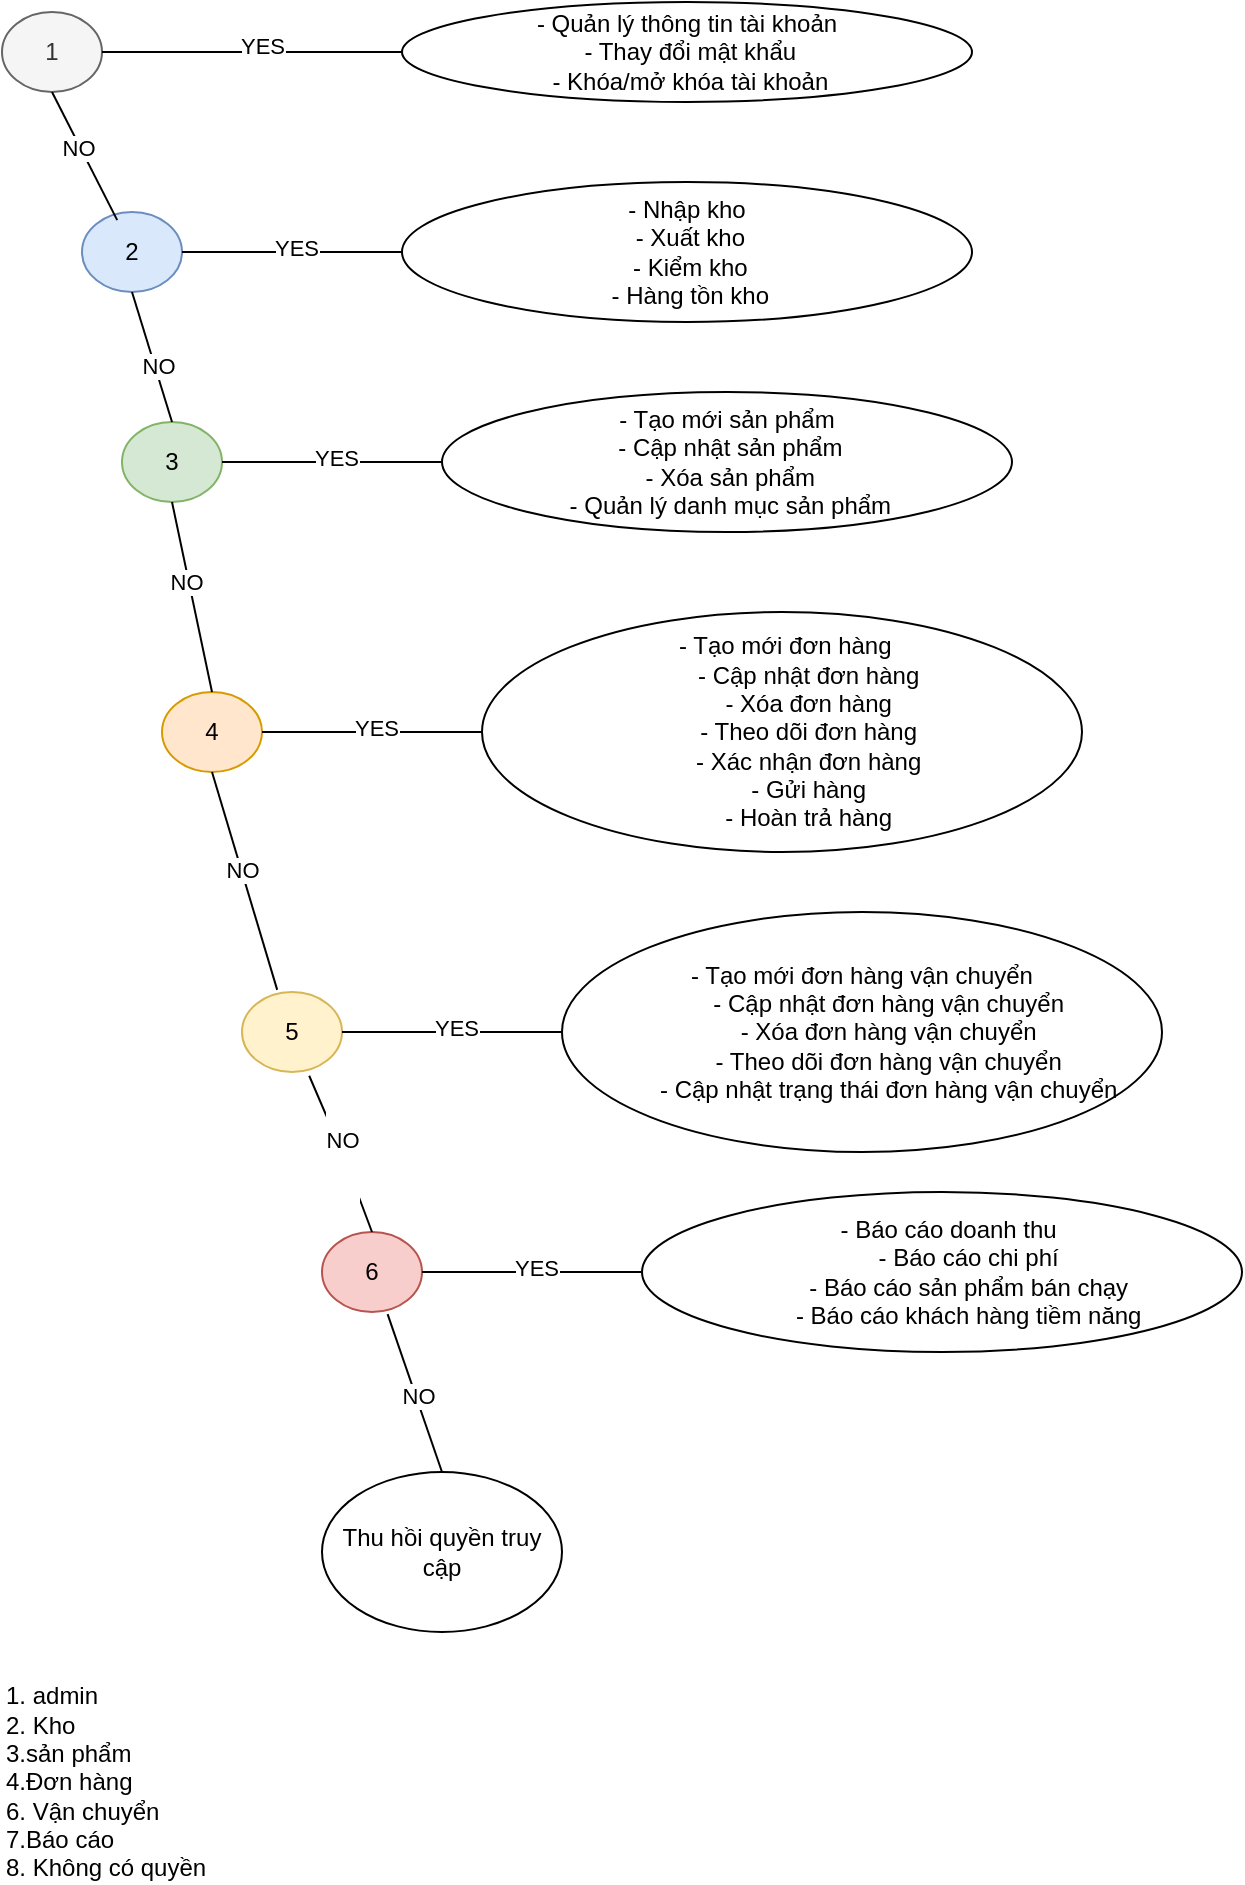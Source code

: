 <mxfile version="22.1.3" type="github">
  <diagram name="Page-1" id="Y4vfuY8mGrBptqNZzy3U">
    <mxGraphModel dx="2605" dy="1338" grid="1" gridSize="10" guides="1" tooltips="1" connect="1" arrows="1" fold="1" page="1" pageScale="1" pageWidth="850" pageHeight="1100" math="0" shadow="0">
      <root>
        <mxCell id="0" />
        <mxCell id="1" parent="0" />
        <mxCell id="M4Iz_bIzvgGfSe2aX1d4-1" value="1" style="ellipse;whiteSpace=wrap;html=1;fillColor=#f5f5f5;fontColor=#333333;strokeColor=#666666;" vertex="1" parent="1">
          <mxGeometry x="90" y="110" width="50" height="40" as="geometry" />
        </mxCell>
        <mxCell id="M4Iz_bIzvgGfSe2aX1d4-3" value="2" style="ellipse;whiteSpace=wrap;html=1;fillColor=#dae8fc;strokeColor=#6c8ebf;" vertex="1" parent="1">
          <mxGeometry x="130" y="210" width="50" height="40" as="geometry" />
        </mxCell>
        <mxCell id="M4Iz_bIzvgGfSe2aX1d4-4" value="        - Quản lý thông tin tài khoản&lt;br&gt;&amp;nbsp;- Thay đổi mật khẩu&lt;br&gt;&amp;nbsp;- Khóa/mở khóa tài khoản" style="ellipse;whiteSpace=wrap;html=1;align=center;" vertex="1" parent="1">
          <mxGeometry x="290" y="105" width="285" height="50" as="geometry" />
        </mxCell>
        <mxCell id="M4Iz_bIzvgGfSe2aX1d4-5" value="" style="endArrow=none;html=1;rounded=0;entryX=0;entryY=0.5;entryDx=0;entryDy=0;exitX=1;exitY=0.5;exitDx=0;exitDy=0;" edge="1" parent="1" source="M4Iz_bIzvgGfSe2aX1d4-1" target="M4Iz_bIzvgGfSe2aX1d4-4">
          <mxGeometry width="50" height="50" relative="1" as="geometry">
            <mxPoint x="230" y="200" as="sourcePoint" />
            <mxPoint x="280" y="160" as="targetPoint" />
          </mxGeometry>
        </mxCell>
        <mxCell id="M4Iz_bIzvgGfSe2aX1d4-6" value="YES" style="edgeLabel;html=1;align=center;verticalAlign=middle;resizable=0;points=[];" vertex="1" connectable="0" parent="M4Iz_bIzvgGfSe2aX1d4-5">
          <mxGeometry x="0.063" y="3" relative="1" as="geometry">
            <mxPoint as="offset" />
          </mxGeometry>
        </mxCell>
        <mxCell id="M4Iz_bIzvgGfSe2aX1d4-7" value="- Nhập kho&lt;br&gt;&amp;nbsp;- Xuất kho&lt;br&gt;&amp;nbsp;- Kiểm kho&lt;br&gt;&amp;nbsp;- Hàng tồn kho" style="ellipse;whiteSpace=wrap;html=1;align=center;" vertex="1" parent="1">
          <mxGeometry x="290" y="195" width="285" height="70" as="geometry" />
        </mxCell>
        <mxCell id="M4Iz_bIzvgGfSe2aX1d4-9" value="" style="endArrow=none;html=1;rounded=0;entryX=1;entryY=0.5;entryDx=0;entryDy=0;exitX=0;exitY=0.5;exitDx=0;exitDy=0;" edge="1" parent="1" source="M4Iz_bIzvgGfSe2aX1d4-7" target="M4Iz_bIzvgGfSe2aX1d4-3">
          <mxGeometry width="50" height="50" relative="1" as="geometry">
            <mxPoint x="240" y="310" as="sourcePoint" />
            <mxPoint x="290" y="260" as="targetPoint" />
          </mxGeometry>
        </mxCell>
        <mxCell id="M4Iz_bIzvgGfSe2aX1d4-10" value="YES" style="edgeLabel;html=1;align=center;verticalAlign=middle;resizable=0;points=[];" vertex="1" connectable="0" parent="M4Iz_bIzvgGfSe2aX1d4-9">
          <mxGeometry x="-0.033" y="-2" relative="1" as="geometry">
            <mxPoint as="offset" />
          </mxGeometry>
        </mxCell>
        <mxCell id="M4Iz_bIzvgGfSe2aX1d4-11" value="3" style="ellipse;whiteSpace=wrap;html=1;fillColor=#d5e8d4;strokeColor=#82b366;" vertex="1" parent="1">
          <mxGeometry x="150" y="315" width="50" height="40" as="geometry" />
        </mxCell>
        <mxCell id="M4Iz_bIzvgGfSe2aX1d4-12" value="  - Tạo mới sản phẩm&lt;br&gt;&amp;nbsp;- Cập nhật sản phẩm&lt;br&gt;&amp;nbsp;- Xóa sản phẩm&lt;br&gt;&amp;nbsp;- Quản lý danh mục sản phẩm" style="ellipse;whiteSpace=wrap;html=1;align=center;" vertex="1" parent="1">
          <mxGeometry x="310" y="300" width="285" height="70" as="geometry" />
        </mxCell>
        <mxCell id="M4Iz_bIzvgGfSe2aX1d4-13" value="" style="endArrow=none;html=1;rounded=0;entryX=1;entryY=0.5;entryDx=0;entryDy=0;exitX=0;exitY=0.5;exitDx=0;exitDy=0;" edge="1" parent="1" source="M4Iz_bIzvgGfSe2aX1d4-12" target="M4Iz_bIzvgGfSe2aX1d4-11">
          <mxGeometry width="50" height="50" relative="1" as="geometry">
            <mxPoint x="260" y="415" as="sourcePoint" />
            <mxPoint x="310" y="365" as="targetPoint" />
          </mxGeometry>
        </mxCell>
        <mxCell id="M4Iz_bIzvgGfSe2aX1d4-14" value="YES" style="edgeLabel;html=1;align=center;verticalAlign=middle;resizable=0;points=[];" vertex="1" connectable="0" parent="M4Iz_bIzvgGfSe2aX1d4-13">
          <mxGeometry x="-0.033" y="-2" relative="1" as="geometry">
            <mxPoint as="offset" />
          </mxGeometry>
        </mxCell>
        <mxCell id="M4Iz_bIzvgGfSe2aX1d4-15" value="4" style="ellipse;whiteSpace=wrap;html=1;fillColor=#ffe6cc;strokeColor=#d79b00;" vertex="1" parent="1">
          <mxGeometry x="170" y="450" width="50" height="40" as="geometry" />
        </mxCell>
        <mxCell id="M4Iz_bIzvgGfSe2aX1d4-16" value="&lt;div&gt;&amp;nbsp;- Tạo mới đơn hàng&lt;/div&gt;&lt;div&gt;&amp;nbsp; &amp;nbsp; &amp;nbsp; &amp;nbsp; - Cập nhật đơn hàng&lt;/div&gt;&lt;div&gt;&amp;nbsp; &amp;nbsp; &amp;nbsp; &amp;nbsp; - Xóa đơn hàng&lt;/div&gt;&lt;div&gt;&amp;nbsp; &amp;nbsp; &amp;nbsp; &amp;nbsp; - Theo dõi đơn hàng&lt;/div&gt;&lt;div&gt;&amp;nbsp; &amp;nbsp; &amp;nbsp; &amp;nbsp; - Xác nhận đơn hàng&lt;/div&gt;&lt;div&gt;&amp;nbsp; &amp;nbsp; &amp;nbsp; &amp;nbsp; - Gửi hàng&lt;/div&gt;&lt;div&gt;&amp;nbsp; &amp;nbsp; &amp;nbsp; &amp;nbsp; - Hoàn trả hàng&lt;/div&gt;" style="ellipse;whiteSpace=wrap;html=1;align=center;" vertex="1" parent="1">
          <mxGeometry x="330" y="410" width="300" height="120" as="geometry" />
        </mxCell>
        <mxCell id="M4Iz_bIzvgGfSe2aX1d4-17" value="" style="endArrow=none;html=1;rounded=0;entryX=1;entryY=0.5;entryDx=0;entryDy=0;exitX=0;exitY=0.5;exitDx=0;exitDy=0;" edge="1" parent="1" source="M4Iz_bIzvgGfSe2aX1d4-16" target="M4Iz_bIzvgGfSe2aX1d4-15">
          <mxGeometry width="50" height="50" relative="1" as="geometry">
            <mxPoint x="280" y="525" as="sourcePoint" />
            <mxPoint x="330" y="475" as="targetPoint" />
          </mxGeometry>
        </mxCell>
        <mxCell id="M4Iz_bIzvgGfSe2aX1d4-18" value="YES" style="edgeLabel;html=1;align=center;verticalAlign=middle;resizable=0;points=[];" vertex="1" connectable="0" parent="M4Iz_bIzvgGfSe2aX1d4-17">
          <mxGeometry x="-0.033" y="-2" relative="1" as="geometry">
            <mxPoint as="offset" />
          </mxGeometry>
        </mxCell>
        <mxCell id="M4Iz_bIzvgGfSe2aX1d4-19" value="5" style="ellipse;whiteSpace=wrap;html=1;fillColor=#fff2cc;strokeColor=#d6b656;" vertex="1" parent="1">
          <mxGeometry x="210" y="600" width="50" height="40" as="geometry" />
        </mxCell>
        <mxCell id="M4Iz_bIzvgGfSe2aX1d4-20" value="&lt;div&gt;- Tạo mới đơn hàng vận chuyển&lt;/div&gt;&lt;div&gt;&amp;nbsp; &amp;nbsp; &amp;nbsp; &amp;nbsp; - Cập nhật đơn hàng vận chuyển&lt;/div&gt;&lt;div&gt;&amp;nbsp; &amp;nbsp; &amp;nbsp; &amp;nbsp; - Xóa đơn hàng vận chuyển&lt;/div&gt;&lt;div&gt;&amp;nbsp; &amp;nbsp; &amp;nbsp; &amp;nbsp; - Theo dõi đơn hàng vận chuyển&lt;/div&gt;&lt;div&gt;&amp;nbsp; &amp;nbsp; &amp;nbsp; &amp;nbsp; - Cập nhật trạng thái đơn hàng vận chuyển&lt;/div&gt;" style="ellipse;whiteSpace=wrap;html=1;align=center;" vertex="1" parent="1">
          <mxGeometry x="370" y="560" width="300" height="120" as="geometry" />
        </mxCell>
        <mxCell id="M4Iz_bIzvgGfSe2aX1d4-21" value="" style="endArrow=none;html=1;rounded=0;entryX=1;entryY=0.5;entryDx=0;entryDy=0;exitX=0;exitY=0.5;exitDx=0;exitDy=0;" edge="1" parent="1" source="M4Iz_bIzvgGfSe2aX1d4-20" target="M4Iz_bIzvgGfSe2aX1d4-19">
          <mxGeometry width="50" height="50" relative="1" as="geometry">
            <mxPoint x="320" y="635" as="sourcePoint" />
            <mxPoint x="370" y="585" as="targetPoint" />
          </mxGeometry>
        </mxCell>
        <mxCell id="M4Iz_bIzvgGfSe2aX1d4-22" value="YES" style="edgeLabel;html=1;align=center;verticalAlign=middle;resizable=0;points=[];" vertex="1" connectable="0" parent="M4Iz_bIzvgGfSe2aX1d4-21">
          <mxGeometry x="-0.033" y="-2" relative="1" as="geometry">
            <mxPoint as="offset" />
          </mxGeometry>
        </mxCell>
        <mxCell id="M4Iz_bIzvgGfSe2aX1d4-23" value="6" style="ellipse;whiteSpace=wrap;html=1;fillColor=#f8cecc;strokeColor=#b85450;" vertex="1" parent="1">
          <mxGeometry x="250" y="720" width="50" height="40" as="geometry" />
        </mxCell>
        <mxCell id="M4Iz_bIzvgGfSe2aX1d4-24" value="&lt;div&gt;&amp;nbsp; - Báo cáo doanh thu&lt;/div&gt;&lt;div&gt;&amp;nbsp; &amp;nbsp; &amp;nbsp; &amp;nbsp; - Báo cáo chi phí&lt;/div&gt;&lt;div&gt;&amp;nbsp; &amp;nbsp; &amp;nbsp; &amp;nbsp; - Báo cáo sản phẩm bán chạy&lt;/div&gt;&lt;div&gt;&amp;nbsp; &amp;nbsp; &amp;nbsp; &amp;nbsp; - Báo cáo khách hàng tiềm năng&lt;/div&gt;" style="ellipse;whiteSpace=wrap;html=1;align=center;" vertex="1" parent="1">
          <mxGeometry x="410" y="700" width="300" height="80" as="geometry" />
        </mxCell>
        <mxCell id="M4Iz_bIzvgGfSe2aX1d4-25" value="" style="endArrow=none;html=1;rounded=0;entryX=1;entryY=0.5;entryDx=0;entryDy=0;exitX=0;exitY=0.5;exitDx=0;exitDy=0;" edge="1" parent="1" source="M4Iz_bIzvgGfSe2aX1d4-24" target="M4Iz_bIzvgGfSe2aX1d4-23">
          <mxGeometry width="50" height="50" relative="1" as="geometry">
            <mxPoint x="360" y="775" as="sourcePoint" />
            <mxPoint x="410" y="725" as="targetPoint" />
          </mxGeometry>
        </mxCell>
        <mxCell id="M4Iz_bIzvgGfSe2aX1d4-26" value="YES" style="edgeLabel;html=1;align=center;verticalAlign=middle;resizable=0;points=[];" vertex="1" connectable="0" parent="M4Iz_bIzvgGfSe2aX1d4-25">
          <mxGeometry x="-0.033" y="-2" relative="1" as="geometry">
            <mxPoint as="offset" />
          </mxGeometry>
        </mxCell>
        <mxCell id="M4Iz_bIzvgGfSe2aX1d4-27" value="" style="endArrow=none;html=1;rounded=0;entryX=0.5;entryY=1;entryDx=0;entryDy=0;exitX=0.352;exitY=0.101;exitDx=0;exitDy=0;exitPerimeter=0;" edge="1" parent="1" source="M4Iz_bIzvgGfSe2aX1d4-3" target="M4Iz_bIzvgGfSe2aX1d4-1">
          <mxGeometry width="50" height="50" relative="1" as="geometry">
            <mxPoint x="70" y="230" as="sourcePoint" />
            <mxPoint x="120" y="180" as="targetPoint" />
          </mxGeometry>
        </mxCell>
        <mxCell id="M4Iz_bIzvgGfSe2aX1d4-34" value="NO" style="edgeLabel;html=1;align=center;verticalAlign=middle;resizable=0;points=[];" vertex="1" connectable="0" parent="M4Iz_bIzvgGfSe2aX1d4-27">
          <mxGeometry x="0.126" y="2" relative="1" as="geometry">
            <mxPoint y="-1" as="offset" />
          </mxGeometry>
        </mxCell>
        <mxCell id="M4Iz_bIzvgGfSe2aX1d4-28" value="" style="endArrow=none;html=1;rounded=0;entryX=0.5;entryY=1;entryDx=0;entryDy=0;exitX=0.5;exitY=0;exitDx=0;exitDy=0;" edge="1" parent="1" source="M4Iz_bIzvgGfSe2aX1d4-11" target="M4Iz_bIzvgGfSe2aX1d4-3">
          <mxGeometry width="50" height="50" relative="1" as="geometry">
            <mxPoint x="170" y="340" as="sourcePoint" />
            <mxPoint x="220" y="290" as="targetPoint" />
          </mxGeometry>
        </mxCell>
        <mxCell id="M4Iz_bIzvgGfSe2aX1d4-36" value="NO" style="edgeLabel;html=1;align=center;verticalAlign=middle;resizable=0;points=[];" vertex="1" connectable="0" parent="M4Iz_bIzvgGfSe2aX1d4-28">
          <mxGeometry x="-0.14" y="-1" relative="1" as="geometry">
            <mxPoint as="offset" />
          </mxGeometry>
        </mxCell>
        <mxCell id="M4Iz_bIzvgGfSe2aX1d4-29" value="" style="endArrow=none;html=1;rounded=0;entryX=0.5;entryY=1;entryDx=0;entryDy=0;exitX=0.5;exitY=0;exitDx=0;exitDy=0;" edge="1" parent="1" source="M4Iz_bIzvgGfSe2aX1d4-15" target="M4Iz_bIzvgGfSe2aX1d4-11">
          <mxGeometry width="50" height="50" relative="1" as="geometry">
            <mxPoint x="160" y="460" as="sourcePoint" />
            <mxPoint x="210" y="410" as="targetPoint" />
          </mxGeometry>
        </mxCell>
        <mxCell id="M4Iz_bIzvgGfSe2aX1d4-37" value="NO" style="edgeLabel;html=1;align=center;verticalAlign=middle;resizable=0;points=[];" vertex="1" connectable="0" parent="M4Iz_bIzvgGfSe2aX1d4-29">
          <mxGeometry x="0.175" y="2" relative="1" as="geometry">
            <mxPoint as="offset" />
          </mxGeometry>
        </mxCell>
        <mxCell id="M4Iz_bIzvgGfSe2aX1d4-30" value="" style="endArrow=none;html=1;rounded=0;entryX=0.5;entryY=1;entryDx=0;entryDy=0;exitX=0.352;exitY=-0.027;exitDx=0;exitDy=0;exitPerimeter=0;" edge="1" parent="1" source="M4Iz_bIzvgGfSe2aX1d4-19" target="M4Iz_bIzvgGfSe2aX1d4-15">
          <mxGeometry width="50" height="50" relative="1" as="geometry">
            <mxPoint x="140" y="580" as="sourcePoint" />
            <mxPoint x="190" y="530" as="targetPoint" />
          </mxGeometry>
        </mxCell>
        <mxCell id="M4Iz_bIzvgGfSe2aX1d4-38" value="NO" style="edgeLabel;html=1;align=center;verticalAlign=middle;resizable=0;points=[];" vertex="1" connectable="0" parent="M4Iz_bIzvgGfSe2aX1d4-30">
          <mxGeometry x="0.108" relative="1" as="geometry">
            <mxPoint as="offset" />
          </mxGeometry>
        </mxCell>
        <mxCell id="M4Iz_bIzvgGfSe2aX1d4-31" value="&#xa;&lt;span style=&quot;color: rgb(0, 0, 0); font-family: Helvetica; font-size: 11px; font-style: normal; font-variant-ligatures: normal; font-variant-caps: normal; font-weight: 400; letter-spacing: normal; orphans: 2; text-align: center; text-indent: 0px; text-transform: none; widows: 2; word-spacing: 0px; -webkit-text-stroke-width: 0px; background-color: rgb(255, 255, 255); text-decoration-thickness: initial; text-decoration-style: initial; text-decoration-color: initial; float: none; display: inline !important;&quot;&gt;NO&lt;/span&gt;&#xa;&#xa;" style="endArrow=none;html=1;rounded=0;entryX=0.672;entryY=1.047;entryDx=0;entryDy=0;entryPerimeter=0;exitX=0.5;exitY=0;exitDx=0;exitDy=0;" edge="1" parent="1" source="M4Iz_bIzvgGfSe2aX1d4-23" target="M4Iz_bIzvgGfSe2aX1d4-19">
          <mxGeometry width="50" height="50" relative="1" as="geometry">
            <mxPoint x="230" y="720" as="sourcePoint" />
            <mxPoint x="280" y="670" as="targetPoint" />
            <Array as="points">
              <mxPoint x="260" y="680" />
            </Array>
          </mxGeometry>
        </mxCell>
        <mxCell id="M4Iz_bIzvgGfSe2aX1d4-32" value="" style="endArrow=none;html=1;rounded=0;entryX=0.656;entryY=1.027;entryDx=0;entryDy=0;entryPerimeter=0;exitX=0.5;exitY=0;exitDx=0;exitDy=0;" edge="1" parent="1" source="M4Iz_bIzvgGfSe2aX1d4-33" target="M4Iz_bIzvgGfSe2aX1d4-23">
          <mxGeometry width="50" height="50" relative="1" as="geometry">
            <mxPoint x="310" y="830" as="sourcePoint" />
            <mxPoint x="350" y="830" as="targetPoint" />
          </mxGeometry>
        </mxCell>
        <mxCell id="M4Iz_bIzvgGfSe2aX1d4-39" value="NO" style="edgeLabel;html=1;align=center;verticalAlign=middle;resizable=0;points=[];" vertex="1" connectable="0" parent="M4Iz_bIzvgGfSe2aX1d4-32">
          <mxGeometry x="-0.045" y="-1" relative="1" as="geometry">
            <mxPoint as="offset" />
          </mxGeometry>
        </mxCell>
        <mxCell id="M4Iz_bIzvgGfSe2aX1d4-33" value="Thu hồi quyền truy cập" style="ellipse;whiteSpace=wrap;html=1;" vertex="1" parent="1">
          <mxGeometry x="250" y="840" width="120" height="80" as="geometry" />
        </mxCell>
        <mxCell id="M4Iz_bIzvgGfSe2aX1d4-41" value="1. admin&lt;br&gt;2. Kho&lt;br&gt;3.sản phẩm&lt;br&gt;4.Đơn hàng&lt;br&gt;6. Vận chuyển&lt;br&gt;7.Báo cáo&lt;br&gt;8. Không có quyền" style="text;html=1;strokeColor=none;fillColor=none;align=left;verticalAlign=middle;whiteSpace=wrap;rounded=0;" vertex="1" parent="1">
          <mxGeometry x="90" y="950" width="270" height="90" as="geometry" />
        </mxCell>
      </root>
    </mxGraphModel>
  </diagram>
</mxfile>
